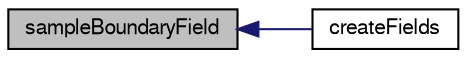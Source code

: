 digraph "sampleBoundaryField"
{
  bgcolor="transparent";
  edge [fontname="FreeSans",fontsize="10",labelfontname="FreeSans",labelfontsize="10"];
  node [fontname="FreeSans",fontsize="10",shape=record];
  rankdir="LR";
  Node1126 [label="sampleBoundaryField",height=0.2,width=0.4,color="black", fillcolor="grey75", style="filled", fontcolor="black"];
  Node1126 -> Node1127 [dir="back",color="midnightblue",fontsize="10",style="solid",fontname="FreeSans"];
  Node1127 [label="createFields",height=0.2,width=0.4,color="black",URL="$a28750.html#a7eb5f4f7bca9b3cc66f0b7c6c37287f7"];
}
